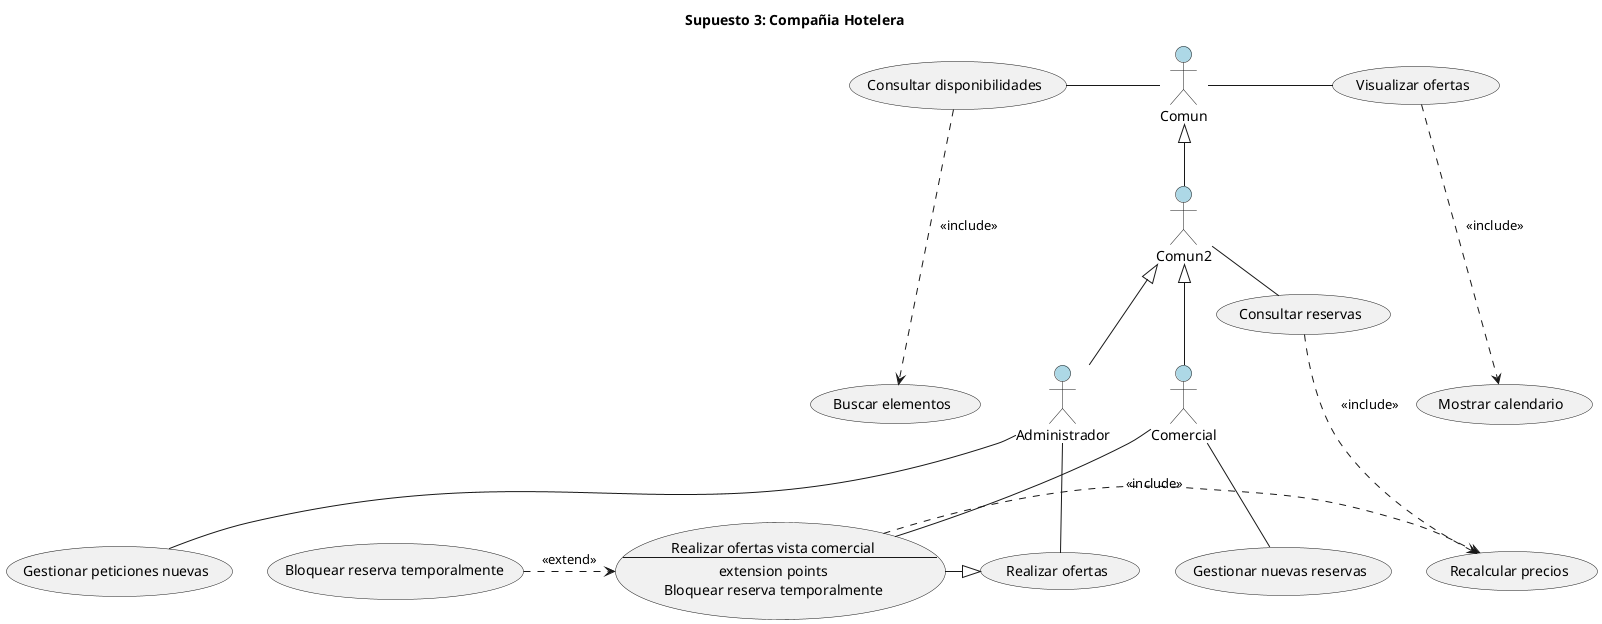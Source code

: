 @startuml compañiaHotelera
title Supuesto 3: Compañia Hotelera

actor Comun #LightBlue
actor Comun2 #LightBlue
actor Comercial #LightBlue
actor Administrador #LightBlue

/'Herencias'/
Comun2 -up-|> Comun
Administrador -up-|> Comun2
Comercial -up-|> Comun2

/'Casos de uso'/
"Consultar disponibilidades" as (CD)
"Mostrar calendario" as (MC)
"Visualizar ofertas" as (VO)
"Buscar elementos" as (BE)
"Consultar reservas" as (CR)
"Recalcular precios" as (RP)
"Bloquear reserva temporalmente" as (BRT)
"Realizar ofertas" as (RO)
"Gestionar peticiones nuevas" as (GPN)
"Gestionar nuevas reservas" as (GNR)

usecase ROV as "Realizar ofertas vista comercial
--
extension points
Bloquear reserva temporalmente"

/'Relaciones casos de uso'/
Comun -right- (VO)
Comun -left- (CD)
(CD) .-down-> (BE) : <<include>>
(VO) .-down-> (MC) : <<include>>
Comun2 - (CR)
(CR) .> (RP) : <<include>>
Administrador -down- (RO)
Administrador -down- (GPN)
Comercial -down- (GNR)
Comercial -down- (ROV)
(ROV) .> (RP) : <<include>>
(BRT) .> (ROV) : <<extend>>
(ROV) -|> (RO)
@enduml